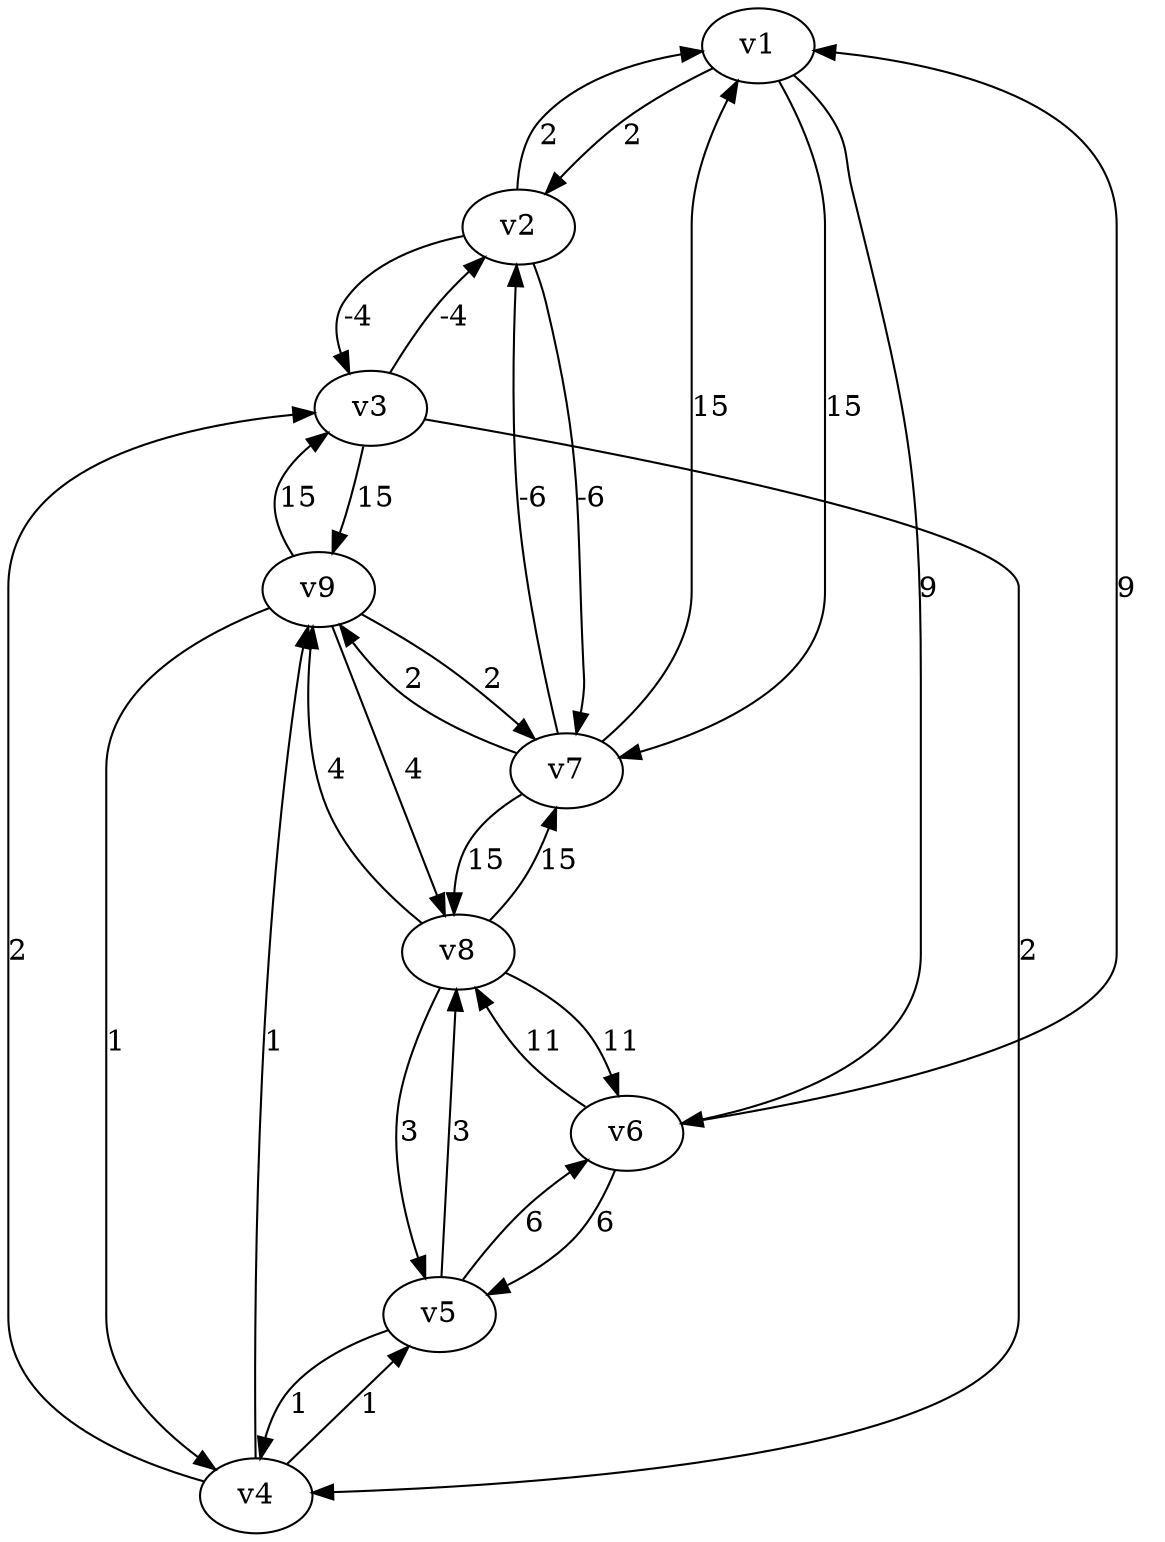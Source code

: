 digraph graph_04
{
v1
v2
v6
v7
v3
v4
v9
v5
v8
v1 -> v2 [label="2  "]
v1 -> v6 [label="9  "]
v1 -> v7 [label="15  "]
v2 -> v1 [label="2  "]
v2 -> v7 [label="-6  "]
v2 -> v3 [label="-4  "]
v6 -> v1 [label="9  "]
v6 -> v5 [label="6  "]
v6 -> v8 [label="11  "]
v7 -> v1 [label="15  "]
v7 -> v2 [label="-6  "]
v7 -> v9 [label="2  "]
v7 -> v8 [label="15  "]
v3 -> v2 [label="-4  "]
v3 -> v4 [label="2  "]
v3 -> v9 [label="15  "]
v4 -> v3 [label="2  "]
v4 -> v9 [label="1  "]
v4 -> v5 [label="1  "]
v9 -> v7 [label="2  "]
v9 -> v3 [label="15  "]
v9 -> v4 [label="1  "]
v9 -> v8 [label="4  "]
v5 -> v6 [label="6  "]
v5 -> v4 [label="1  "]
v5 -> v8 [label="3  "]
v8 -> v6 [label="11  "]
v8 -> v7 [label="15  "]
v8 -> v9 [label="4  "]
v8 -> v5 [label="3  "]
}
